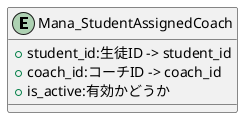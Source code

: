 @startuml

entity "Mana_StudentAssignedCoach" {
    + student_id:生徒ID -> student_id
    + coach_id:コーチID -> coach_id
    + is_active:有効かどうか
}

@enduml
